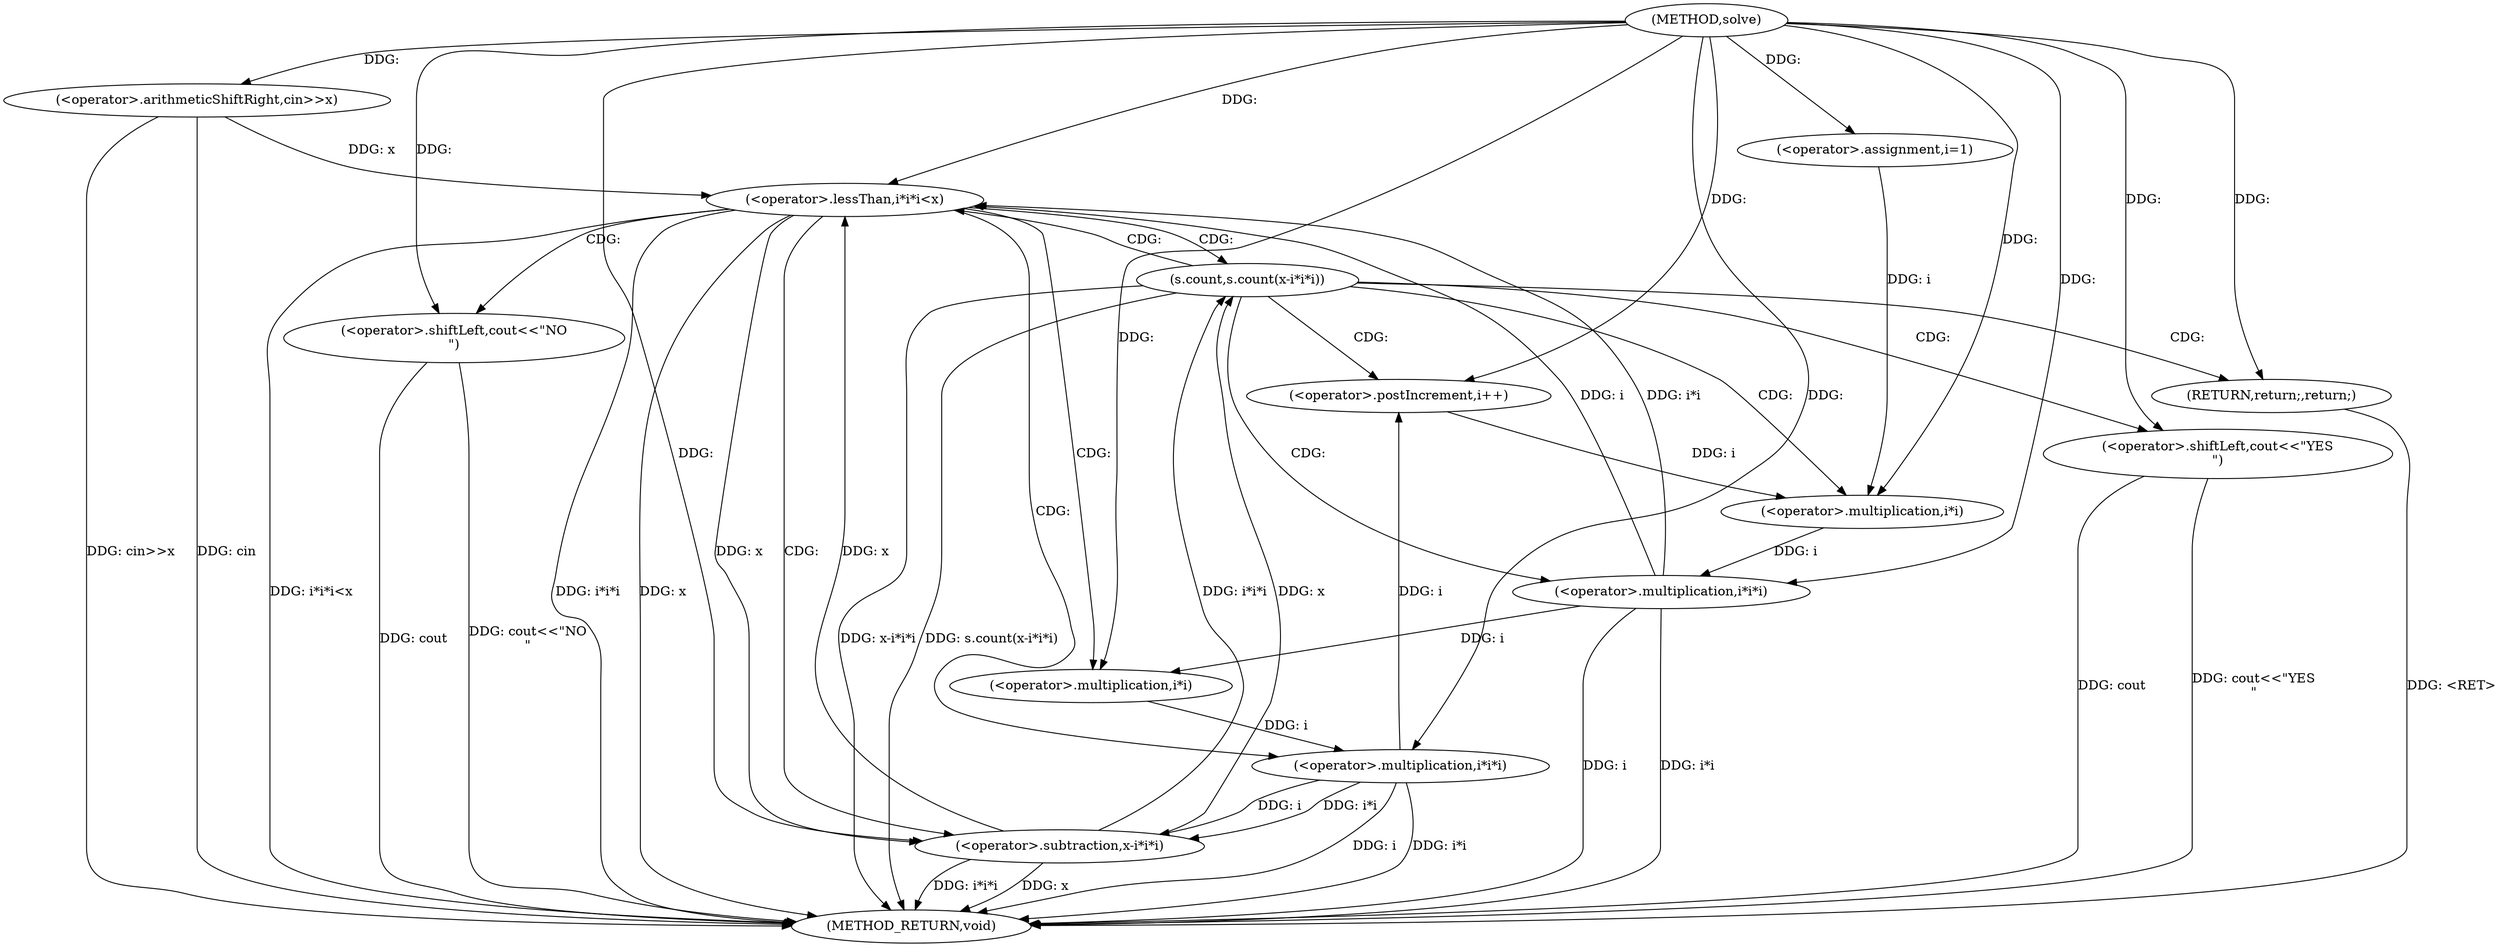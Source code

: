 digraph "solve" {  
"1000131" [label = "(METHOD,solve)" ]
"1000169" [label = "(METHOD_RETURN,void)" ]
"1000134" [label = "(<operator>.arithmeticShiftRight,cin>>x)" ]
"1000166" [label = "(<operator>.shiftLeft,cout<<\"NO\n\")" ]
"1000139" [label = "(<operator>.assignment,i=1)" ]
"1000142" [label = "(<operator>.lessThan,i*i*i<x)" ]
"1000149" [label = "(<operator>.postIncrement,i++)" ]
"1000143" [label = "(<operator>.multiplication,i*i*i)" ]
"1000153" [label = "(s.count,s.count(x-i*i*i))" ]
"1000145" [label = "(<operator>.multiplication,i*i)" ]
"1000162" [label = "(<operator>.shiftLeft,cout<<\"YES\n\")" ]
"1000165" [label = "(RETURN,return;,return;)" ]
"1000154" [label = "(<operator>.subtraction,x-i*i*i)" ]
"1000156" [label = "(<operator>.multiplication,i*i*i)" ]
"1000158" [label = "(<operator>.multiplication,i*i)" ]
  "1000134" -> "1000169"  [ label = "DDG: cin>>x"] 
  "1000143" -> "1000169"  [ label = "DDG: i"] 
  "1000143" -> "1000169"  [ label = "DDG: i*i"] 
  "1000142" -> "1000169"  [ label = "DDG: i*i*i"] 
  "1000142" -> "1000169"  [ label = "DDG: x"] 
  "1000142" -> "1000169"  [ label = "DDG: i*i*i<x"] 
  "1000166" -> "1000169"  [ label = "DDG: cout"] 
  "1000166" -> "1000169"  [ label = "DDG: cout<<\"NO\n\""] 
  "1000154" -> "1000169"  [ label = "DDG: x"] 
  "1000156" -> "1000169"  [ label = "DDG: i"] 
  "1000156" -> "1000169"  [ label = "DDG: i*i"] 
  "1000154" -> "1000169"  [ label = "DDG: i*i*i"] 
  "1000153" -> "1000169"  [ label = "DDG: x-i*i*i"] 
  "1000153" -> "1000169"  [ label = "DDG: s.count(x-i*i*i)"] 
  "1000162" -> "1000169"  [ label = "DDG: cout"] 
  "1000162" -> "1000169"  [ label = "DDG: cout<<\"YES\n\""] 
  "1000165" -> "1000169"  [ label = "DDG: <RET>"] 
  "1000134" -> "1000169"  [ label = "DDG: cin"] 
  "1000131" -> "1000134"  [ label = "DDG: "] 
  "1000131" -> "1000139"  [ label = "DDG: "] 
  "1000131" -> "1000166"  [ label = "DDG: "] 
  "1000143" -> "1000142"  [ label = "DDG: i*i"] 
  "1000143" -> "1000142"  [ label = "DDG: i"] 
  "1000134" -> "1000142"  [ label = "DDG: x"] 
  "1000154" -> "1000142"  [ label = "DDG: x"] 
  "1000131" -> "1000142"  [ label = "DDG: "] 
  "1000156" -> "1000149"  [ label = "DDG: i"] 
  "1000131" -> "1000149"  [ label = "DDG: "] 
  "1000145" -> "1000143"  [ label = "DDG: i"] 
  "1000131" -> "1000143"  [ label = "DDG: "] 
  "1000139" -> "1000145"  [ label = "DDG: i"] 
  "1000149" -> "1000145"  [ label = "DDG: i"] 
  "1000131" -> "1000145"  [ label = "DDG: "] 
  "1000154" -> "1000153"  [ label = "DDG: x"] 
  "1000154" -> "1000153"  [ label = "DDG: i*i*i"] 
  "1000131" -> "1000165"  [ label = "DDG: "] 
  "1000142" -> "1000154"  [ label = "DDG: x"] 
  "1000131" -> "1000154"  [ label = "DDG: "] 
  "1000156" -> "1000154"  [ label = "DDG: i"] 
  "1000156" -> "1000154"  [ label = "DDG: i*i"] 
  "1000131" -> "1000162"  [ label = "DDG: "] 
  "1000158" -> "1000156"  [ label = "DDG: i"] 
  "1000131" -> "1000156"  [ label = "DDG: "] 
  "1000143" -> "1000158"  [ label = "DDG: i"] 
  "1000131" -> "1000158"  [ label = "DDG: "] 
  "1000142" -> "1000153"  [ label = "CDG: "] 
  "1000142" -> "1000158"  [ label = "CDG: "] 
  "1000142" -> "1000156"  [ label = "CDG: "] 
  "1000142" -> "1000154"  [ label = "CDG: "] 
  "1000142" -> "1000166"  [ label = "CDG: "] 
  "1000153" -> "1000143"  [ label = "CDG: "] 
  "1000153" -> "1000142"  [ label = "CDG: "] 
  "1000153" -> "1000145"  [ label = "CDG: "] 
  "1000153" -> "1000162"  [ label = "CDG: "] 
  "1000153" -> "1000165"  [ label = "CDG: "] 
  "1000153" -> "1000149"  [ label = "CDG: "] 
}
